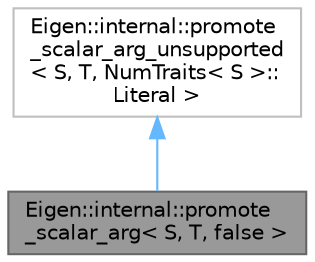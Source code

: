 digraph "Eigen::internal::promote_scalar_arg&lt; S, T, false &gt;"
{
 // LATEX_PDF_SIZE
  bgcolor="transparent";
  edge [fontname=Helvetica,fontsize=10,labelfontname=Helvetica,labelfontsize=10];
  node [fontname=Helvetica,fontsize=10,shape=box,height=0.2,width=0.4];
  Node1 [id="Node000001",label="Eigen::internal::promote\l_scalar_arg\< S, T, false \>",height=0.2,width=0.4,color="gray40", fillcolor="grey60", style="filled", fontcolor="black",tooltip=" "];
  Node2 -> Node1 [id="edge2_Node000001_Node000002",dir="back",color="steelblue1",style="solid",tooltip=" "];
  Node2 [id="Node000002",label="Eigen::internal::promote\l_scalar_arg_unsupported\l\< S, T, NumTraits\< S \>::\lLiteral \>",height=0.2,width=0.4,color="grey75", fillcolor="white", style="filled",URL="$structEigen_1_1internal_1_1promote__scalar__arg__unsupported.html",tooltip=" "];
}

